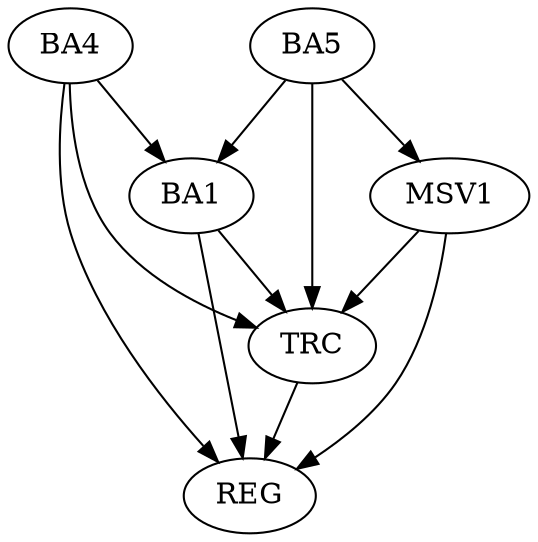 strict digraph G {
  BA1 [ label="BA1" ];
  BA4 [ label="BA4" ];
  BA5 [ label="BA5" ];
  REG [ label="REG" ];
  TRC [ label="TRC" ];
  MSV1 [ label="MSV1" ];
  BA4 -> BA1;
  BA5 -> BA1;
  BA1 -> REG;
  BA4 -> REG;
  BA1 -> TRC;
  BA4 -> TRC;
  BA5 -> TRC;
  TRC -> REG;
  BA5 -> MSV1;
  MSV1 -> REG;
  MSV1 -> TRC;
}
